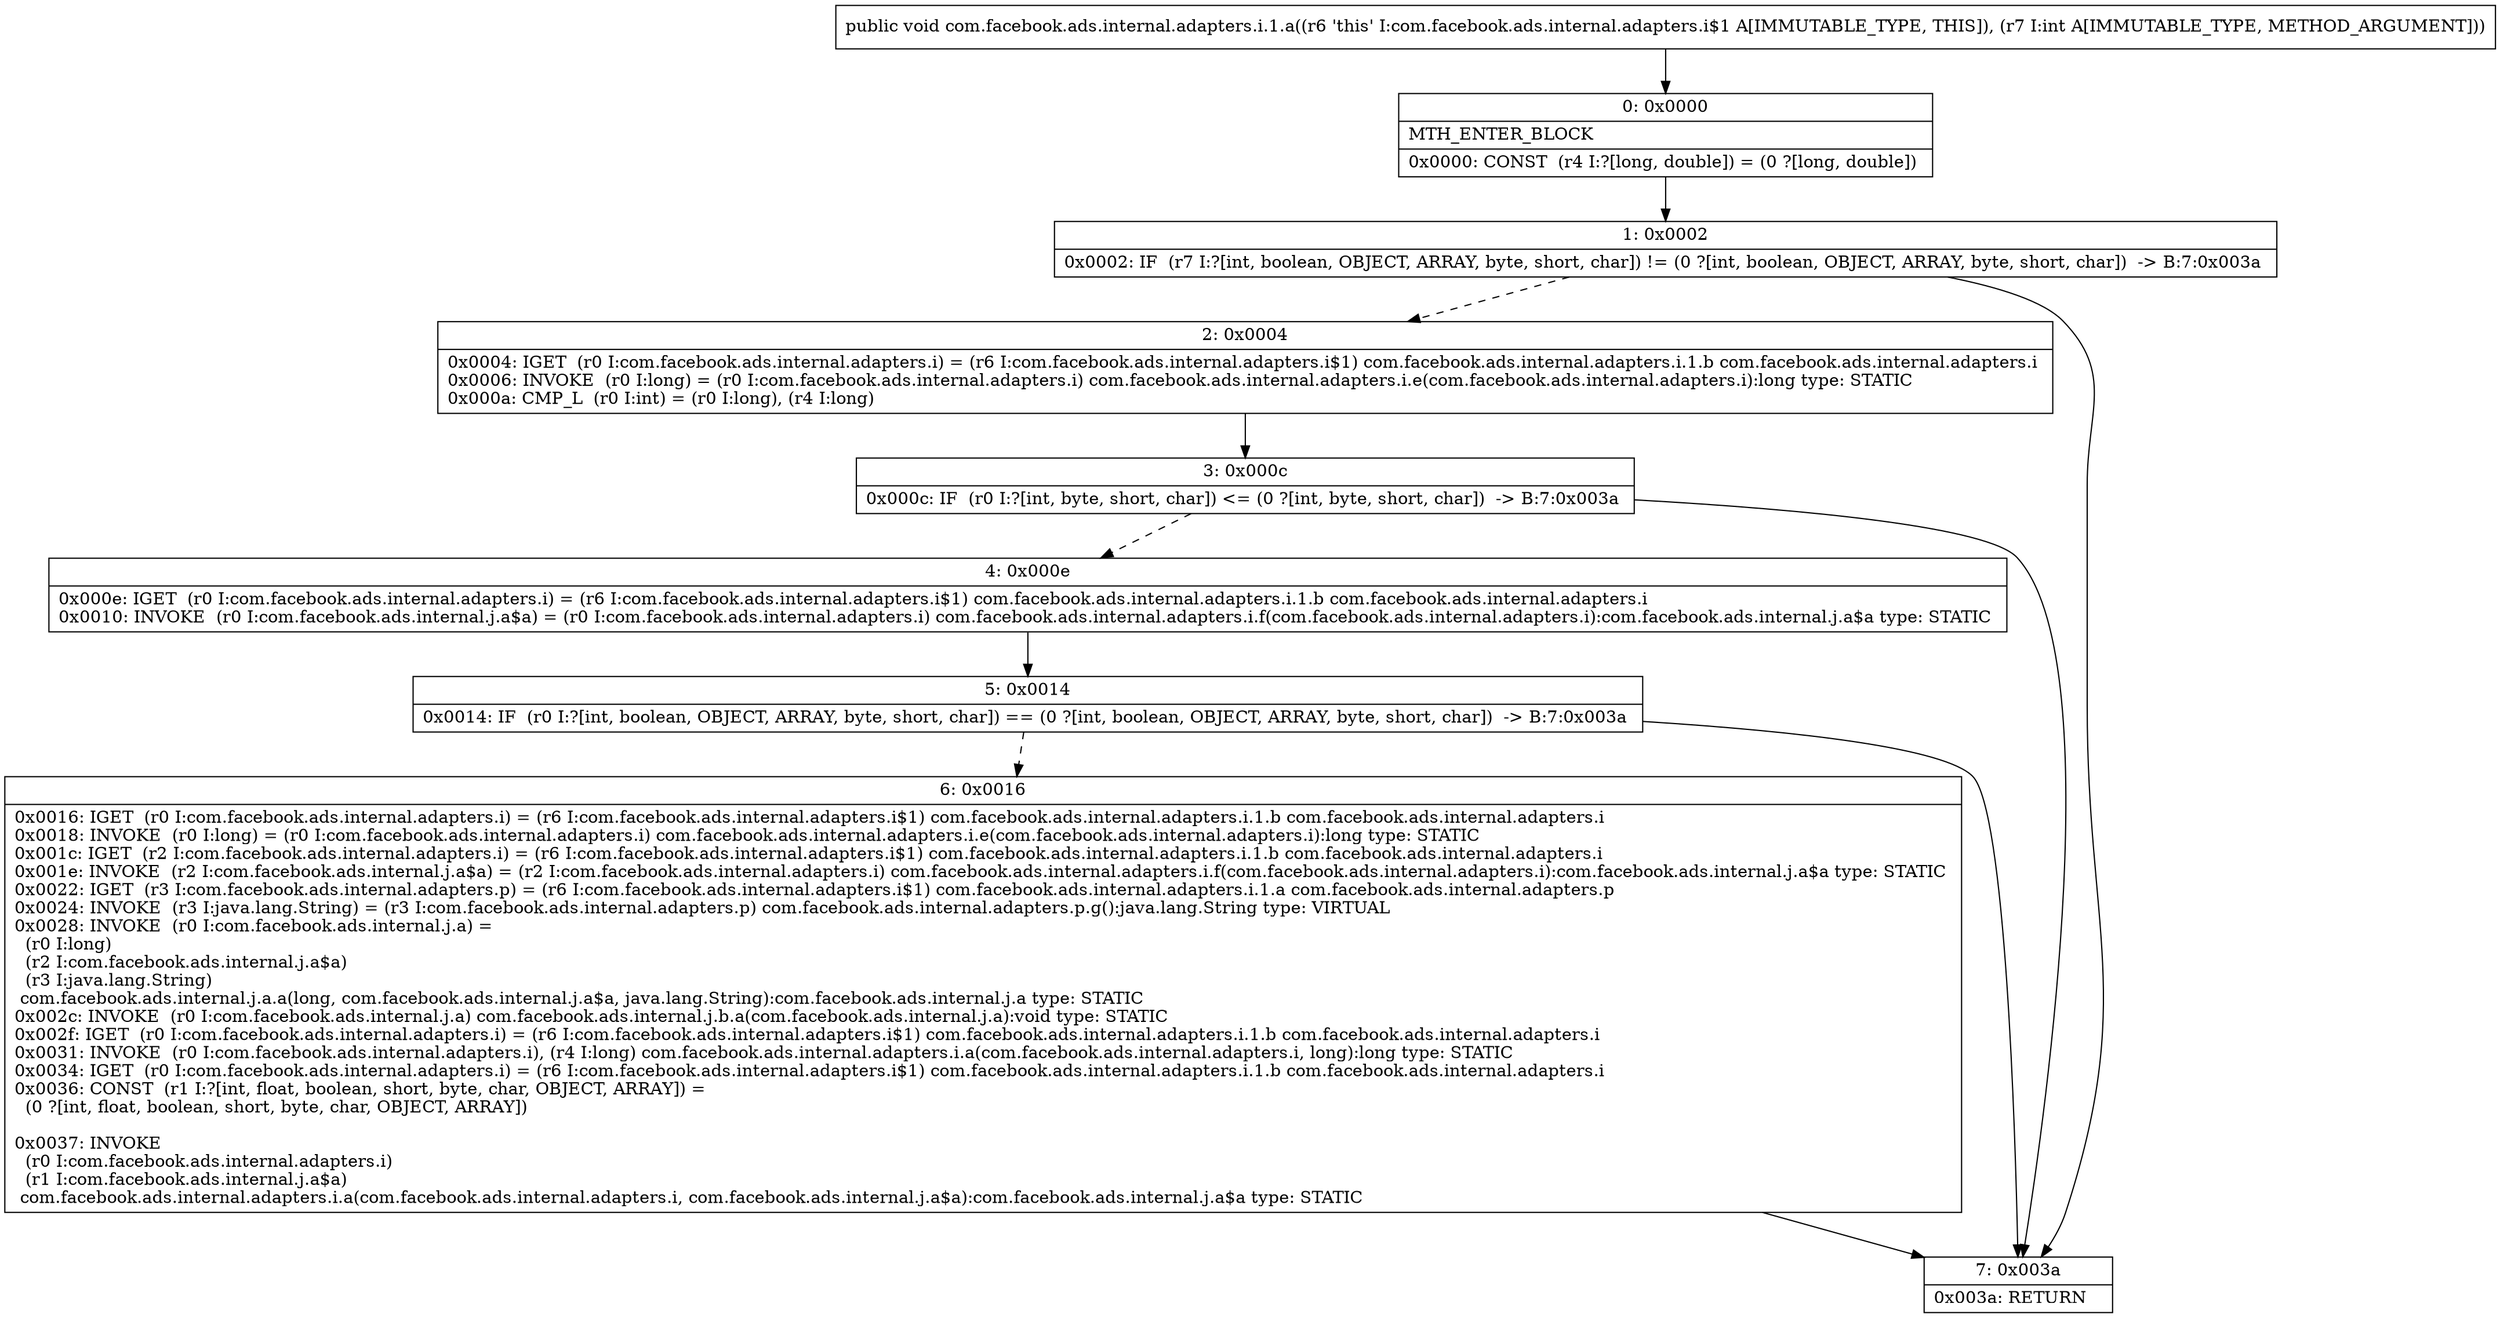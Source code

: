 digraph "CFG forcom.facebook.ads.internal.adapters.i.1.a(I)V" {
Node_0 [shape=record,label="{0\:\ 0x0000|MTH_ENTER_BLOCK\l|0x0000: CONST  (r4 I:?[long, double]) = (0 ?[long, double]) \l}"];
Node_1 [shape=record,label="{1\:\ 0x0002|0x0002: IF  (r7 I:?[int, boolean, OBJECT, ARRAY, byte, short, char]) != (0 ?[int, boolean, OBJECT, ARRAY, byte, short, char])  \-\> B:7:0x003a \l}"];
Node_2 [shape=record,label="{2\:\ 0x0004|0x0004: IGET  (r0 I:com.facebook.ads.internal.adapters.i) = (r6 I:com.facebook.ads.internal.adapters.i$1) com.facebook.ads.internal.adapters.i.1.b com.facebook.ads.internal.adapters.i \l0x0006: INVOKE  (r0 I:long) = (r0 I:com.facebook.ads.internal.adapters.i) com.facebook.ads.internal.adapters.i.e(com.facebook.ads.internal.adapters.i):long type: STATIC \l0x000a: CMP_L  (r0 I:int) = (r0 I:long), (r4 I:long) \l}"];
Node_3 [shape=record,label="{3\:\ 0x000c|0x000c: IF  (r0 I:?[int, byte, short, char]) \<= (0 ?[int, byte, short, char])  \-\> B:7:0x003a \l}"];
Node_4 [shape=record,label="{4\:\ 0x000e|0x000e: IGET  (r0 I:com.facebook.ads.internal.adapters.i) = (r6 I:com.facebook.ads.internal.adapters.i$1) com.facebook.ads.internal.adapters.i.1.b com.facebook.ads.internal.adapters.i \l0x0010: INVOKE  (r0 I:com.facebook.ads.internal.j.a$a) = (r0 I:com.facebook.ads.internal.adapters.i) com.facebook.ads.internal.adapters.i.f(com.facebook.ads.internal.adapters.i):com.facebook.ads.internal.j.a$a type: STATIC \l}"];
Node_5 [shape=record,label="{5\:\ 0x0014|0x0014: IF  (r0 I:?[int, boolean, OBJECT, ARRAY, byte, short, char]) == (0 ?[int, boolean, OBJECT, ARRAY, byte, short, char])  \-\> B:7:0x003a \l}"];
Node_6 [shape=record,label="{6\:\ 0x0016|0x0016: IGET  (r0 I:com.facebook.ads.internal.adapters.i) = (r6 I:com.facebook.ads.internal.adapters.i$1) com.facebook.ads.internal.adapters.i.1.b com.facebook.ads.internal.adapters.i \l0x0018: INVOKE  (r0 I:long) = (r0 I:com.facebook.ads.internal.adapters.i) com.facebook.ads.internal.adapters.i.e(com.facebook.ads.internal.adapters.i):long type: STATIC \l0x001c: IGET  (r2 I:com.facebook.ads.internal.adapters.i) = (r6 I:com.facebook.ads.internal.adapters.i$1) com.facebook.ads.internal.adapters.i.1.b com.facebook.ads.internal.adapters.i \l0x001e: INVOKE  (r2 I:com.facebook.ads.internal.j.a$a) = (r2 I:com.facebook.ads.internal.adapters.i) com.facebook.ads.internal.adapters.i.f(com.facebook.ads.internal.adapters.i):com.facebook.ads.internal.j.a$a type: STATIC \l0x0022: IGET  (r3 I:com.facebook.ads.internal.adapters.p) = (r6 I:com.facebook.ads.internal.adapters.i$1) com.facebook.ads.internal.adapters.i.1.a com.facebook.ads.internal.adapters.p \l0x0024: INVOKE  (r3 I:java.lang.String) = (r3 I:com.facebook.ads.internal.adapters.p) com.facebook.ads.internal.adapters.p.g():java.lang.String type: VIRTUAL \l0x0028: INVOKE  (r0 I:com.facebook.ads.internal.j.a) = \l  (r0 I:long)\l  (r2 I:com.facebook.ads.internal.j.a$a)\l  (r3 I:java.lang.String)\l com.facebook.ads.internal.j.a.a(long, com.facebook.ads.internal.j.a$a, java.lang.String):com.facebook.ads.internal.j.a type: STATIC \l0x002c: INVOKE  (r0 I:com.facebook.ads.internal.j.a) com.facebook.ads.internal.j.b.a(com.facebook.ads.internal.j.a):void type: STATIC \l0x002f: IGET  (r0 I:com.facebook.ads.internal.adapters.i) = (r6 I:com.facebook.ads.internal.adapters.i$1) com.facebook.ads.internal.adapters.i.1.b com.facebook.ads.internal.adapters.i \l0x0031: INVOKE  (r0 I:com.facebook.ads.internal.adapters.i), (r4 I:long) com.facebook.ads.internal.adapters.i.a(com.facebook.ads.internal.adapters.i, long):long type: STATIC \l0x0034: IGET  (r0 I:com.facebook.ads.internal.adapters.i) = (r6 I:com.facebook.ads.internal.adapters.i$1) com.facebook.ads.internal.adapters.i.1.b com.facebook.ads.internal.adapters.i \l0x0036: CONST  (r1 I:?[int, float, boolean, short, byte, char, OBJECT, ARRAY]) = \l  (0 ?[int, float, boolean, short, byte, char, OBJECT, ARRAY])\l \l0x0037: INVOKE  \l  (r0 I:com.facebook.ads.internal.adapters.i)\l  (r1 I:com.facebook.ads.internal.j.a$a)\l com.facebook.ads.internal.adapters.i.a(com.facebook.ads.internal.adapters.i, com.facebook.ads.internal.j.a$a):com.facebook.ads.internal.j.a$a type: STATIC \l}"];
Node_7 [shape=record,label="{7\:\ 0x003a|0x003a: RETURN   \l}"];
MethodNode[shape=record,label="{public void com.facebook.ads.internal.adapters.i.1.a((r6 'this' I:com.facebook.ads.internal.adapters.i$1 A[IMMUTABLE_TYPE, THIS]), (r7 I:int A[IMMUTABLE_TYPE, METHOD_ARGUMENT])) }"];
MethodNode -> Node_0;
Node_0 -> Node_1;
Node_1 -> Node_2[style=dashed];
Node_1 -> Node_7;
Node_2 -> Node_3;
Node_3 -> Node_4[style=dashed];
Node_3 -> Node_7;
Node_4 -> Node_5;
Node_5 -> Node_6[style=dashed];
Node_5 -> Node_7;
Node_6 -> Node_7;
}

